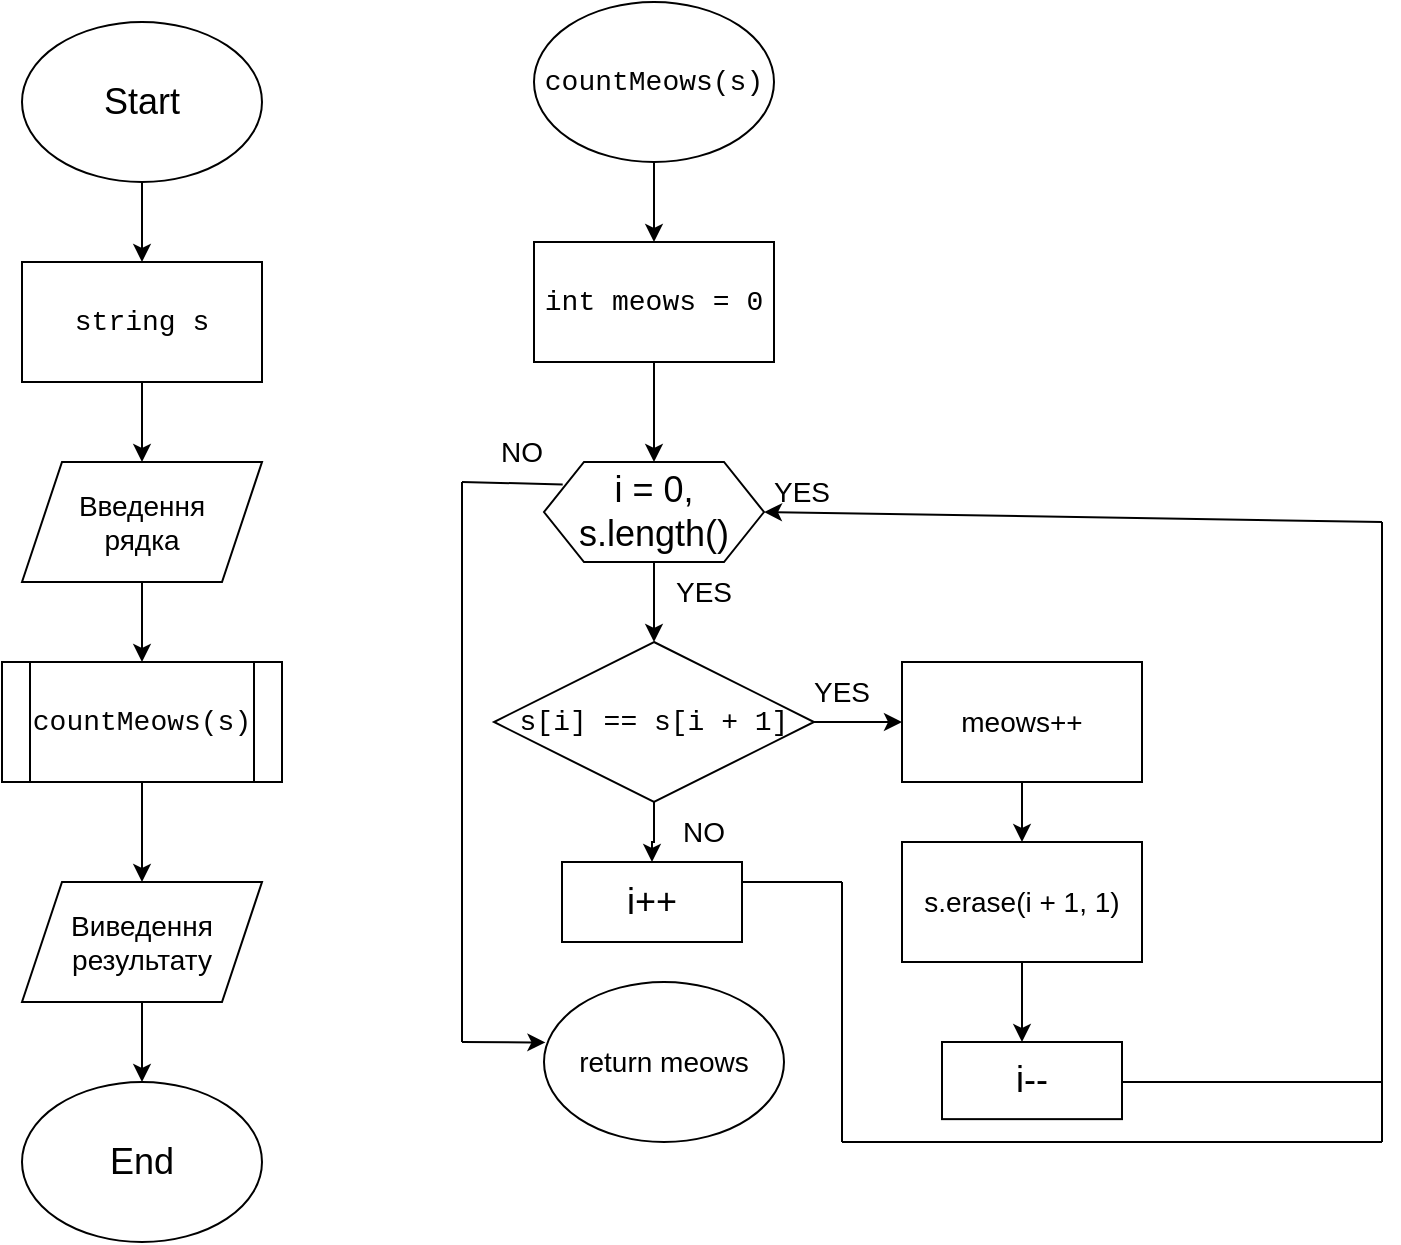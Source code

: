 <mxfile version="24.8.8">
  <diagram name="Сторінка-1" id="iQt4LDvun2t-bALbwQtf">
    <mxGraphModel grid="1" page="1" gridSize="10" guides="1" tooltips="1" connect="1" arrows="1" fold="1" pageScale="1" pageWidth="827" pageHeight="1169" math="0" shadow="0">
      <root>
        <mxCell id="0" />
        <mxCell id="1" parent="0" />
        <mxCell id="X2ZiE_l6V0W_xIytrOba-3" value="" style="edgeStyle=orthogonalEdgeStyle;rounded=0;orthogonalLoop=1;jettySize=auto;html=1;" edge="1" parent="1" source="X2ZiE_l6V0W_xIytrOba-1" target="X2ZiE_l6V0W_xIytrOba-2">
          <mxGeometry relative="1" as="geometry" />
        </mxCell>
        <mxCell id="X2ZiE_l6V0W_xIytrOba-1" value="&lt;font style=&quot;font-size: 18px;&quot;&gt;Start&lt;/font&gt;" style="ellipse;whiteSpace=wrap;html=1;" vertex="1" parent="1">
          <mxGeometry x="80" y="30" width="120" height="80" as="geometry" />
        </mxCell>
        <mxCell id="X2ZiE_l6V0W_xIytrOba-5" value="" style="edgeStyle=orthogonalEdgeStyle;rounded=0;orthogonalLoop=1;jettySize=auto;html=1;" edge="1" parent="1" source="X2ZiE_l6V0W_xIytrOba-2" target="X2ZiE_l6V0W_xIytrOba-4">
          <mxGeometry relative="1" as="geometry" />
        </mxCell>
        <mxCell id="X2ZiE_l6V0W_xIytrOba-2" value="&lt;div style=&quot;font-family: Consolas, &amp;quot;Courier New&amp;quot;, monospace; font-size: 14px; line-height: 19px; white-space: pre;&quot;&gt;string s&lt;/div&gt;" style="rounded=0;whiteSpace=wrap;html=1;" vertex="1" parent="1">
          <mxGeometry x="80" y="150" width="120" height="60" as="geometry" />
        </mxCell>
        <mxCell id="X2ZiE_l6V0W_xIytrOba-7" value="" style="edgeStyle=orthogonalEdgeStyle;rounded=0;orthogonalLoop=1;jettySize=auto;html=1;" edge="1" parent="1" source="X2ZiE_l6V0W_xIytrOba-4" target="X2ZiE_l6V0W_xIytrOba-6">
          <mxGeometry relative="1" as="geometry" />
        </mxCell>
        <mxCell id="X2ZiE_l6V0W_xIytrOba-4" value="&lt;font style=&quot;font-size: 14px;&quot;&gt;Введення &lt;br&gt;рядка&lt;/font&gt;" style="shape=parallelogram;perimeter=parallelogramPerimeter;whiteSpace=wrap;html=1;fixedSize=1;" vertex="1" parent="1">
          <mxGeometry x="80" y="250" width="120" height="60" as="geometry" />
        </mxCell>
        <mxCell id="X2ZiE_l6V0W_xIytrOba-9" value="" style="edgeStyle=orthogonalEdgeStyle;rounded=0;orthogonalLoop=1;jettySize=auto;html=1;" edge="1" parent="1" source="X2ZiE_l6V0W_xIytrOba-6" target="X2ZiE_l6V0W_xIytrOba-8">
          <mxGeometry relative="1" as="geometry" />
        </mxCell>
        <mxCell id="X2ZiE_l6V0W_xIytrOba-6" value="&lt;div style=&quot;font-family: Consolas, &amp;quot;Courier New&amp;quot;, monospace; font-size: 14px; line-height: 19px; white-space: pre;&quot;&gt;&lt;font color=&quot;#030303&quot;&gt;countMeows(s)&lt;/font&gt;&lt;/div&gt;" style="shape=process;whiteSpace=wrap;html=1;backgroundOutline=1;" vertex="1" parent="1">
          <mxGeometry x="70" y="350" width="140" height="60" as="geometry" />
        </mxCell>
        <mxCell id="X2ZiE_l6V0W_xIytrOba-11" value="" style="edgeStyle=orthogonalEdgeStyle;rounded=0;orthogonalLoop=1;jettySize=auto;html=1;" edge="1" parent="1" source="X2ZiE_l6V0W_xIytrOba-8" target="X2ZiE_l6V0W_xIytrOba-10">
          <mxGeometry relative="1" as="geometry" />
        </mxCell>
        <mxCell id="X2ZiE_l6V0W_xIytrOba-8" value="&lt;font style=&quot;font-size: 14px;&quot;&gt;Виведення результату&lt;/font&gt;" style="shape=parallelogram;perimeter=parallelogramPerimeter;whiteSpace=wrap;html=1;fixedSize=1;" vertex="1" parent="1">
          <mxGeometry x="80" y="460" width="120" height="60" as="geometry" />
        </mxCell>
        <mxCell id="X2ZiE_l6V0W_xIytrOba-10" value="&lt;font style=&quot;font-size: 18px;&quot;&gt;End&lt;/font&gt;" style="ellipse;whiteSpace=wrap;html=1;" vertex="1" parent="1">
          <mxGeometry x="80" y="560" width="120" height="80" as="geometry" />
        </mxCell>
        <mxCell id="X2ZiE_l6V0W_xIytrOba-14" value="" style="edgeStyle=orthogonalEdgeStyle;rounded=0;orthogonalLoop=1;jettySize=auto;html=1;" edge="1" parent="1" source="X2ZiE_l6V0W_xIytrOba-12" target="X2ZiE_l6V0W_xIytrOba-13">
          <mxGeometry relative="1" as="geometry" />
        </mxCell>
        <mxCell id="X2ZiE_l6V0W_xIytrOba-12" value="&lt;span style=&quot;color: rgb(3, 3, 3); font-family: Consolas, &amp;quot;Courier New&amp;quot;, monospace; font-size: 14px; white-space: pre;&quot;&gt;countMeows(s)&lt;/span&gt;" style="ellipse;whiteSpace=wrap;html=1;" vertex="1" parent="1">
          <mxGeometry x="336" y="20" width="120" height="80" as="geometry" />
        </mxCell>
        <mxCell id="BYZ8a1TWTMMGRSyjIENO-2" value="" style="edgeStyle=orthogonalEdgeStyle;rounded=0;orthogonalLoop=1;jettySize=auto;html=1;" edge="1" parent="1" source="X2ZiE_l6V0W_xIytrOba-13" target="BYZ8a1TWTMMGRSyjIENO-1">
          <mxGeometry relative="1" as="geometry" />
        </mxCell>
        <mxCell id="X2ZiE_l6V0W_xIytrOba-13" value="&lt;div style=&quot;font-family: Consolas, &amp;quot;Courier New&amp;quot;, monospace; font-size: 14px; line-height: 19px; white-space: pre;&quot;&gt;int meows = 0&lt;/div&gt;" style="rounded=0;whiteSpace=wrap;html=1;" vertex="1" parent="1">
          <mxGeometry x="336" y="140" width="120" height="60" as="geometry" />
        </mxCell>
        <mxCell id="BYZ8a1TWTMMGRSyjIENO-8" value="" style="edgeStyle=orthogonalEdgeStyle;rounded=0;orthogonalLoop=1;jettySize=auto;html=1;" edge="1" parent="1" source="BYZ8a1TWTMMGRSyjIENO-1" target="BYZ8a1TWTMMGRSyjIENO-3">
          <mxGeometry relative="1" as="geometry" />
        </mxCell>
        <mxCell id="BYZ8a1TWTMMGRSyjIENO-1" value="&lt;font style=&quot;font-size: 18px;&quot;&gt;і = 0, s.length()&lt;/font&gt;" style="shape=hexagon;perimeter=hexagonPerimeter2;whiteSpace=wrap;html=1;fixedSize=1;" vertex="1" parent="1">
          <mxGeometry x="341" y="250" width="110" height="50" as="geometry" />
        </mxCell>
        <mxCell id="BYZ8a1TWTMMGRSyjIENO-6" value="" style="edgeStyle=orthogonalEdgeStyle;rounded=0;orthogonalLoop=1;jettySize=auto;html=1;" edge="1" parent="1" source="BYZ8a1TWTMMGRSyjIENO-3" target="BYZ8a1TWTMMGRSyjIENO-4">
          <mxGeometry relative="1" as="geometry" />
        </mxCell>
        <mxCell id="BYZ8a1TWTMMGRSyjIENO-33" value="" style="edgeStyle=orthogonalEdgeStyle;rounded=0;orthogonalLoop=1;jettySize=auto;html=1;" edge="1" parent="1" source="BYZ8a1TWTMMGRSyjIENO-3" target="BYZ8a1TWTMMGRSyjIENO-32">
          <mxGeometry relative="1" as="geometry" />
        </mxCell>
        <mxCell id="BYZ8a1TWTMMGRSyjIENO-3" value="&lt;div style=&quot;font-family: Consolas, &amp;quot;Courier New&amp;quot;, monospace; font-size: 14px; line-height: 19px; white-space: pre;&quot;&gt;s[i] == s[i + 1]&lt;/div&gt;" style="rhombus;whiteSpace=wrap;html=1;" vertex="1" parent="1">
          <mxGeometry x="316" y="340" width="160" height="80" as="geometry" />
        </mxCell>
        <mxCell id="BYZ8a1TWTMMGRSyjIENO-7" value="" style="edgeStyle=orthogonalEdgeStyle;rounded=0;orthogonalLoop=1;jettySize=auto;html=1;" edge="1" parent="1" source="BYZ8a1TWTMMGRSyjIENO-4" target="BYZ8a1TWTMMGRSyjIENO-5">
          <mxGeometry relative="1" as="geometry" />
        </mxCell>
        <mxCell id="BYZ8a1TWTMMGRSyjIENO-4" value="&lt;font style=&quot;font-size: 14px;&quot;&gt;meows++&lt;/font&gt;" style="rounded=0;whiteSpace=wrap;html=1;" vertex="1" parent="1">
          <mxGeometry x="520" y="350" width="120" height="60" as="geometry" />
        </mxCell>
        <mxCell id="BYZ8a1TWTMMGRSyjIENO-12" value="" style="edgeStyle=orthogonalEdgeStyle;rounded=0;orthogonalLoop=1;jettySize=auto;html=1;" edge="1" parent="1" source="BYZ8a1TWTMMGRSyjIENO-5">
          <mxGeometry relative="1" as="geometry">
            <mxPoint x="580" y="540" as="targetPoint" />
          </mxGeometry>
        </mxCell>
        <mxCell id="BYZ8a1TWTMMGRSyjIENO-5" value="&lt;font style=&quot;font-size: 14px;&quot;&gt;s.erase(i + 1, 1)&lt;/font&gt;" style="rounded=0;whiteSpace=wrap;html=1;" vertex="1" parent="1">
          <mxGeometry x="520" y="440" width="120" height="60" as="geometry" />
        </mxCell>
        <mxCell id="BYZ8a1TWTMMGRSyjIENO-9" value="&lt;font style=&quot;font-size: 14px;&quot;&gt;YES&lt;/font&gt;" style="text;strokeColor=none;align=center;fillColor=none;html=1;verticalAlign=middle;whiteSpace=wrap;rounded=0;" vertex="1" parent="1">
          <mxGeometry x="460" y="350" width="60" height="30" as="geometry" />
        </mxCell>
        <mxCell id="BYZ8a1TWTMMGRSyjIENO-10" value="&lt;font style=&quot;font-size: 14px;&quot;&gt;YES&lt;/font&gt;" style="text;strokeColor=none;align=center;fillColor=none;html=1;verticalAlign=middle;whiteSpace=wrap;rounded=0;" vertex="1" parent="1">
          <mxGeometry x="391" y="300" width="60" height="30" as="geometry" />
        </mxCell>
        <mxCell id="BYZ8a1TWTMMGRSyjIENO-13" value="&lt;font style=&quot;font-size: 18px;&quot;&gt;i--&lt;/font&gt;" style="rounded=0;whiteSpace=wrap;html=1;" vertex="1" parent="1">
          <mxGeometry x="540" y="540.0" width="90" height="38.57" as="geometry" />
        </mxCell>
        <mxCell id="BYZ8a1TWTMMGRSyjIENO-22" value="" style="endArrow=none;html=1;rounded=0;" edge="1" parent="1">
          <mxGeometry width="50" height="50" relative="1" as="geometry">
            <mxPoint x="630" y="560" as="sourcePoint" />
            <mxPoint x="760" y="560" as="targetPoint" />
          </mxGeometry>
        </mxCell>
        <mxCell id="BYZ8a1TWTMMGRSyjIENO-24" value="" style="endArrow=none;html=1;rounded=0;" edge="1" parent="1">
          <mxGeometry width="50" height="50" relative="1" as="geometry">
            <mxPoint x="760" y="590" as="sourcePoint" />
            <mxPoint x="760" y="280" as="targetPoint" />
          </mxGeometry>
        </mxCell>
        <mxCell id="BYZ8a1TWTMMGRSyjIENO-25" value="" style="endArrow=classic;html=1;rounded=0;entryX=1;entryY=0.5;entryDx=0;entryDy=0;" edge="1" parent="1" target="BYZ8a1TWTMMGRSyjIENO-1">
          <mxGeometry width="50" height="50" relative="1" as="geometry">
            <mxPoint x="760" y="280" as="sourcePoint" />
            <mxPoint x="610" y="260" as="targetPoint" />
          </mxGeometry>
        </mxCell>
        <mxCell id="BYZ8a1TWTMMGRSyjIENO-26" value="&lt;font style=&quot;font-size: 14px;&quot;&gt;YES&lt;/font&gt;" style="text;strokeColor=none;align=center;fillColor=none;html=1;verticalAlign=middle;whiteSpace=wrap;rounded=0;" vertex="1" parent="1">
          <mxGeometry x="440" y="250" width="60" height="30" as="geometry" />
        </mxCell>
        <mxCell id="BYZ8a1TWTMMGRSyjIENO-27" value="&lt;font style=&quot;font-size: 14px;&quot;&gt;return meows&lt;/font&gt;" style="ellipse;whiteSpace=wrap;html=1;" vertex="1" parent="1">
          <mxGeometry x="341" y="510" width="120" height="80" as="geometry" />
        </mxCell>
        <mxCell id="BYZ8a1TWTMMGRSyjIENO-28" value="" style="endArrow=none;html=1;rounded=0;entryX=0.085;entryY=0.224;entryDx=0;entryDy=0;entryPerimeter=0;" edge="1" parent="1" target="BYZ8a1TWTMMGRSyjIENO-1">
          <mxGeometry width="50" height="50" relative="1" as="geometry">
            <mxPoint x="300" y="260" as="sourcePoint" />
            <mxPoint x="353.98" y="263.78" as="targetPoint" />
          </mxGeometry>
        </mxCell>
        <mxCell id="BYZ8a1TWTMMGRSyjIENO-29" value="" style="endArrow=none;html=1;rounded=0;" edge="1" parent="1">
          <mxGeometry width="50" height="50" relative="1" as="geometry">
            <mxPoint x="300" y="540" as="sourcePoint" />
            <mxPoint x="300" y="260" as="targetPoint" />
          </mxGeometry>
        </mxCell>
        <mxCell id="BYZ8a1TWTMMGRSyjIENO-30" value="" style="endArrow=classic;html=1;rounded=0;entryX=0.006;entryY=0.378;entryDx=0;entryDy=0;entryPerimeter=0;" edge="1" parent="1" target="BYZ8a1TWTMMGRSyjIENO-27">
          <mxGeometry width="50" height="50" relative="1" as="geometry">
            <mxPoint x="300" y="540" as="sourcePoint" />
            <mxPoint x="340" y="540" as="targetPoint" />
          </mxGeometry>
        </mxCell>
        <mxCell id="BYZ8a1TWTMMGRSyjIENO-31" value="&lt;font style=&quot;font-size: 14px;&quot;&gt;NO&lt;/font&gt;" style="text;strokeColor=none;align=center;fillColor=none;html=1;verticalAlign=middle;whiteSpace=wrap;rounded=0;" vertex="1" parent="1">
          <mxGeometry x="300" y="230" width="60" height="30" as="geometry" />
        </mxCell>
        <mxCell id="BYZ8a1TWTMMGRSyjIENO-32" value="&lt;font style=&quot;font-size: 18px;&quot;&gt;i++&lt;/font&gt;" style="rounded=0;whiteSpace=wrap;html=1;" vertex="1" parent="1">
          <mxGeometry x="350" y="450" width="90" height="40" as="geometry" />
        </mxCell>
        <mxCell id="BYZ8a1TWTMMGRSyjIENO-35" value="&lt;font style=&quot;font-size: 14px;&quot;&gt;NO&lt;/font&gt;" style="text;strokeColor=none;align=center;fillColor=none;html=1;verticalAlign=middle;whiteSpace=wrap;rounded=0;" vertex="1" parent="1">
          <mxGeometry x="391" y="420" width="60" height="30" as="geometry" />
        </mxCell>
        <mxCell id="BYZ8a1TWTMMGRSyjIENO-36" value="" style="endArrow=none;html=1;rounded=0;exitX=1;exitY=0.25;exitDx=0;exitDy=0;" edge="1" parent="1" source="BYZ8a1TWTMMGRSyjIENO-32">
          <mxGeometry width="50" height="50" relative="1" as="geometry">
            <mxPoint x="450" y="470" as="sourcePoint" />
            <mxPoint x="490" y="460" as="targetPoint" />
          </mxGeometry>
        </mxCell>
        <mxCell id="BYZ8a1TWTMMGRSyjIENO-37" value="" style="endArrow=none;html=1;rounded=0;" edge="1" parent="1">
          <mxGeometry width="50" height="50" relative="1" as="geometry">
            <mxPoint x="490" y="590" as="sourcePoint" />
            <mxPoint x="490" y="460" as="targetPoint" />
          </mxGeometry>
        </mxCell>
        <mxCell id="BYZ8a1TWTMMGRSyjIENO-38" value="" style="endArrow=none;html=1;rounded=0;" edge="1" parent="1">
          <mxGeometry width="50" height="50" relative="1" as="geometry">
            <mxPoint x="490" y="590" as="sourcePoint" />
            <mxPoint x="760" y="590" as="targetPoint" />
          </mxGeometry>
        </mxCell>
      </root>
    </mxGraphModel>
  </diagram>
</mxfile>
